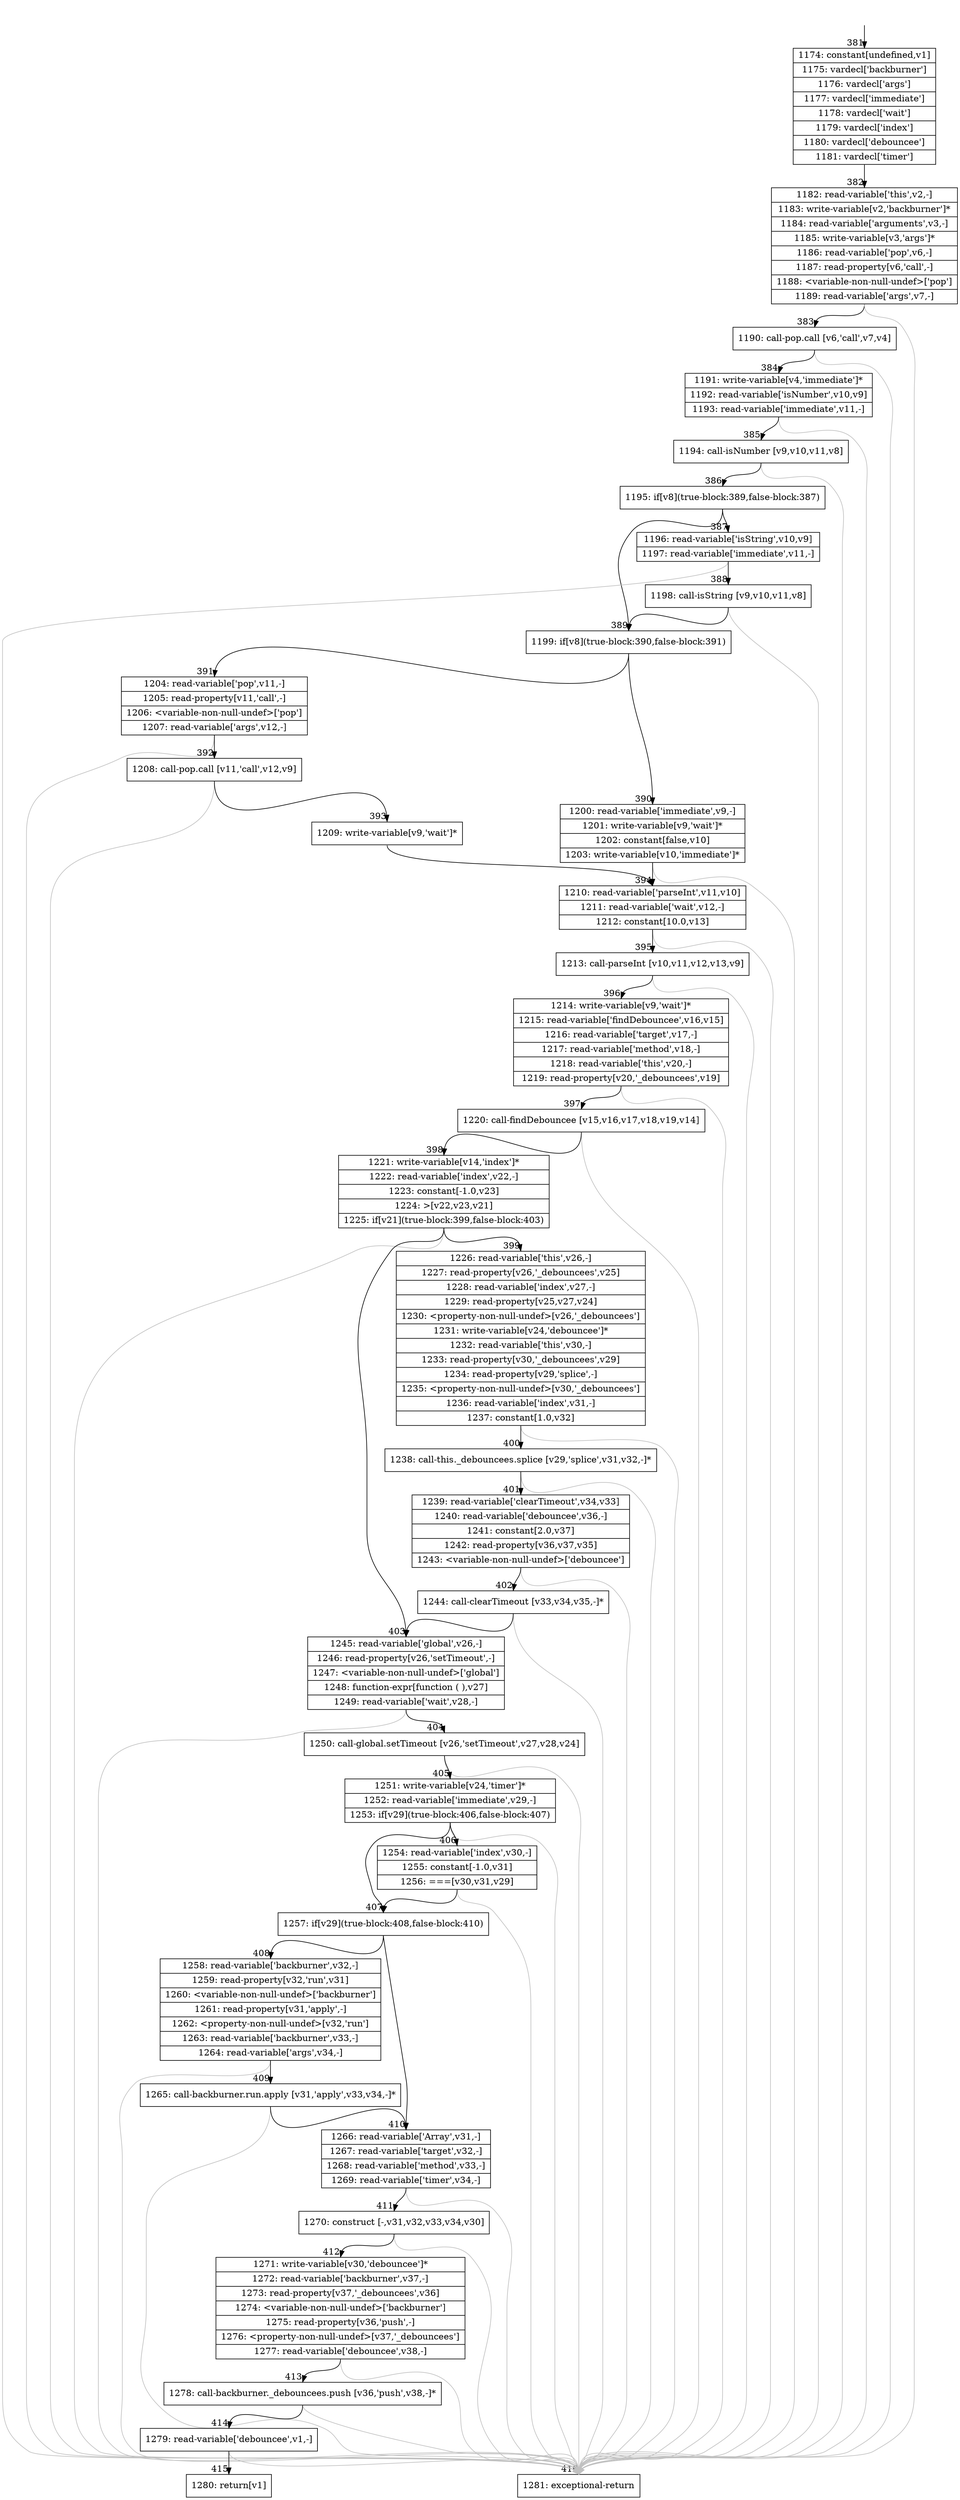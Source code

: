 digraph {
rankdir="TD"
BB_entry19[shape=none,label=""];
BB_entry19 -> BB381 [tailport=s, headport=n, headlabel="    381"]
BB381 [shape=record label="{1174: constant[undefined,v1]|1175: vardecl['backburner']|1176: vardecl['args']|1177: vardecl['immediate']|1178: vardecl['wait']|1179: vardecl['index']|1180: vardecl['debouncee']|1181: vardecl['timer']}" ] 
BB381 -> BB382 [tailport=s, headport=n, headlabel="      382"]
BB382 [shape=record label="{1182: read-variable['this',v2,-]|1183: write-variable[v2,'backburner']*|1184: read-variable['arguments',v3,-]|1185: write-variable[v3,'args']*|1186: read-variable['pop',v6,-]|1187: read-property[v6,'call',-]|1188: \<variable-non-null-undef\>['pop']|1189: read-variable['args',v7,-]}" ] 
BB382 -> BB383 [tailport=s, headport=n, headlabel="      383"]
BB382 -> BB416 [tailport=s, headport=n, color=gray, headlabel="      416"]
BB383 [shape=record label="{1190: call-pop.call [v6,'call',v7,v4]}" ] 
BB383 -> BB384 [tailport=s, headport=n, headlabel="      384"]
BB383 -> BB416 [tailport=s, headport=n, color=gray]
BB384 [shape=record label="{1191: write-variable[v4,'immediate']*|1192: read-variable['isNumber',v10,v9]|1193: read-variable['immediate',v11,-]}" ] 
BB384 -> BB385 [tailport=s, headport=n, headlabel="      385"]
BB384 -> BB416 [tailport=s, headport=n, color=gray]
BB385 [shape=record label="{1194: call-isNumber [v9,v10,v11,v8]}" ] 
BB385 -> BB386 [tailport=s, headport=n, headlabel="      386"]
BB385 -> BB416 [tailport=s, headport=n, color=gray]
BB386 [shape=record label="{1195: if[v8](true-block:389,false-block:387)}" ] 
BB386 -> BB389 [tailport=s, headport=n, headlabel="      389"]
BB386 -> BB387 [tailport=s, headport=n, headlabel="      387"]
BB387 [shape=record label="{1196: read-variable['isString',v10,v9]|1197: read-variable['immediate',v11,-]}" ] 
BB387 -> BB388 [tailport=s, headport=n, headlabel="      388"]
BB387 -> BB416 [tailport=s, headport=n, color=gray]
BB388 [shape=record label="{1198: call-isString [v9,v10,v11,v8]}" ] 
BB388 -> BB389 [tailport=s, headport=n]
BB388 -> BB416 [tailport=s, headport=n, color=gray]
BB389 [shape=record label="{1199: if[v8](true-block:390,false-block:391)}" ] 
BB389 -> BB390 [tailport=s, headport=n, headlabel="      390"]
BB389 -> BB391 [tailport=s, headport=n, headlabel="      391"]
BB390 [shape=record label="{1200: read-variable['immediate',v9,-]|1201: write-variable[v9,'wait']*|1202: constant[false,v10]|1203: write-variable[v10,'immediate']*}" ] 
BB390 -> BB394 [tailport=s, headport=n, headlabel="      394"]
BB390 -> BB416 [tailport=s, headport=n, color=gray]
BB391 [shape=record label="{1204: read-variable['pop',v11,-]|1205: read-property[v11,'call',-]|1206: \<variable-non-null-undef\>['pop']|1207: read-variable['args',v12,-]}" ] 
BB391 -> BB392 [tailport=s, headport=n, headlabel="      392"]
BB391 -> BB416 [tailport=s, headport=n, color=gray]
BB392 [shape=record label="{1208: call-pop.call [v11,'call',v12,v9]}" ] 
BB392 -> BB393 [tailport=s, headport=n, headlabel="      393"]
BB392 -> BB416 [tailport=s, headport=n, color=gray]
BB393 [shape=record label="{1209: write-variable[v9,'wait']*}" ] 
BB393 -> BB394 [tailport=s, headport=n]
BB394 [shape=record label="{1210: read-variable['parseInt',v11,v10]|1211: read-variable['wait',v12,-]|1212: constant[10.0,v13]}" ] 
BB394 -> BB395 [tailport=s, headport=n, headlabel="      395"]
BB394 -> BB416 [tailport=s, headport=n, color=gray]
BB395 [shape=record label="{1213: call-parseInt [v10,v11,v12,v13,v9]}" ] 
BB395 -> BB396 [tailport=s, headport=n, headlabel="      396"]
BB395 -> BB416 [tailport=s, headport=n, color=gray]
BB396 [shape=record label="{1214: write-variable[v9,'wait']*|1215: read-variable['findDebouncee',v16,v15]|1216: read-variable['target',v17,-]|1217: read-variable['method',v18,-]|1218: read-variable['this',v20,-]|1219: read-property[v20,'_debouncees',v19]}" ] 
BB396 -> BB397 [tailport=s, headport=n, headlabel="      397"]
BB396 -> BB416 [tailport=s, headport=n, color=gray]
BB397 [shape=record label="{1220: call-findDebouncee [v15,v16,v17,v18,v19,v14]}" ] 
BB397 -> BB398 [tailport=s, headport=n, headlabel="      398"]
BB397 -> BB416 [tailport=s, headport=n, color=gray]
BB398 [shape=record label="{1221: write-variable[v14,'index']*|1222: read-variable['index',v22,-]|1223: constant[-1.0,v23]|1224: \>[v22,v23,v21]|1225: if[v21](true-block:399,false-block:403)}" ] 
BB398 -> BB399 [tailport=s, headport=n, headlabel="      399"]
BB398 -> BB403 [tailport=s, headport=n, headlabel="      403"]
BB398 -> BB416 [tailport=s, headport=n, color=gray]
BB399 [shape=record label="{1226: read-variable['this',v26,-]|1227: read-property[v26,'_debouncees',v25]|1228: read-variable['index',v27,-]|1229: read-property[v25,v27,v24]|1230: \<property-non-null-undef\>[v26,'_debouncees']|1231: write-variable[v24,'debouncee']*|1232: read-variable['this',v30,-]|1233: read-property[v30,'_debouncees',v29]|1234: read-property[v29,'splice',-]|1235: \<property-non-null-undef\>[v30,'_debouncees']|1236: read-variable['index',v31,-]|1237: constant[1.0,v32]}" ] 
BB399 -> BB400 [tailport=s, headport=n, headlabel="      400"]
BB399 -> BB416 [tailport=s, headport=n, color=gray]
BB400 [shape=record label="{1238: call-this._debouncees.splice [v29,'splice',v31,v32,-]*}" ] 
BB400 -> BB401 [tailport=s, headport=n, headlabel="      401"]
BB400 -> BB416 [tailport=s, headport=n, color=gray]
BB401 [shape=record label="{1239: read-variable['clearTimeout',v34,v33]|1240: read-variable['debouncee',v36,-]|1241: constant[2.0,v37]|1242: read-property[v36,v37,v35]|1243: \<variable-non-null-undef\>['debouncee']}" ] 
BB401 -> BB402 [tailport=s, headport=n, headlabel="      402"]
BB401 -> BB416 [tailport=s, headport=n, color=gray]
BB402 [shape=record label="{1244: call-clearTimeout [v33,v34,v35,-]*}" ] 
BB402 -> BB403 [tailport=s, headport=n]
BB402 -> BB416 [tailport=s, headport=n, color=gray]
BB403 [shape=record label="{1245: read-variable['global',v26,-]|1246: read-property[v26,'setTimeout',-]|1247: \<variable-non-null-undef\>['global']|1248: function-expr[function ( ),v27]|1249: read-variable['wait',v28,-]}" ] 
BB403 -> BB404 [tailport=s, headport=n, headlabel="      404"]
BB403 -> BB416 [tailport=s, headport=n, color=gray]
BB404 [shape=record label="{1250: call-global.setTimeout [v26,'setTimeout',v27,v28,v24]}" ] 
BB404 -> BB405 [tailport=s, headport=n, headlabel="      405"]
BB404 -> BB416 [tailport=s, headport=n, color=gray]
BB405 [shape=record label="{1251: write-variable[v24,'timer']*|1252: read-variable['immediate',v29,-]|1253: if[v29](true-block:406,false-block:407)}" ] 
BB405 -> BB407 [tailport=s, headport=n, headlabel="      407"]
BB405 -> BB406 [tailport=s, headport=n, headlabel="      406"]
BB405 -> BB416 [tailport=s, headport=n, color=gray]
BB406 [shape=record label="{1254: read-variable['index',v30,-]|1255: constant[-1.0,v31]|1256: ===[v30,v31,v29]}" ] 
BB406 -> BB407 [tailport=s, headport=n]
BB406 -> BB416 [tailport=s, headport=n, color=gray]
BB407 [shape=record label="{1257: if[v29](true-block:408,false-block:410)}" ] 
BB407 -> BB408 [tailport=s, headport=n, headlabel="      408"]
BB407 -> BB410 [tailport=s, headport=n, headlabel="      410"]
BB408 [shape=record label="{1258: read-variable['backburner',v32,-]|1259: read-property[v32,'run',v31]|1260: \<variable-non-null-undef\>['backburner']|1261: read-property[v31,'apply',-]|1262: \<property-non-null-undef\>[v32,'run']|1263: read-variable['backburner',v33,-]|1264: read-variable['args',v34,-]}" ] 
BB408 -> BB409 [tailport=s, headport=n, headlabel="      409"]
BB408 -> BB416 [tailport=s, headport=n, color=gray]
BB409 [shape=record label="{1265: call-backburner.run.apply [v31,'apply',v33,v34,-]*}" ] 
BB409 -> BB410 [tailport=s, headport=n]
BB409 -> BB416 [tailport=s, headport=n, color=gray]
BB410 [shape=record label="{1266: read-variable['Array',v31,-]|1267: read-variable['target',v32,-]|1268: read-variable['method',v33,-]|1269: read-variable['timer',v34,-]}" ] 
BB410 -> BB411 [tailport=s, headport=n, headlabel="      411"]
BB410 -> BB416 [tailport=s, headport=n, color=gray]
BB411 [shape=record label="{1270: construct [-,v31,v32,v33,v34,v30]}" ] 
BB411 -> BB412 [tailport=s, headport=n, headlabel="      412"]
BB411 -> BB416 [tailport=s, headport=n, color=gray]
BB412 [shape=record label="{1271: write-variable[v30,'debouncee']*|1272: read-variable['backburner',v37,-]|1273: read-property[v37,'_debouncees',v36]|1274: \<variable-non-null-undef\>['backburner']|1275: read-property[v36,'push',-]|1276: \<property-non-null-undef\>[v37,'_debouncees']|1277: read-variable['debouncee',v38,-]}" ] 
BB412 -> BB413 [tailport=s, headport=n, headlabel="      413"]
BB412 -> BB416 [tailport=s, headport=n, color=gray]
BB413 [shape=record label="{1278: call-backburner._debouncees.push [v36,'push',v38,-]*}" ] 
BB413 -> BB414 [tailport=s, headport=n, headlabel="      414"]
BB413 -> BB416 [tailport=s, headport=n, color=gray]
BB414 [shape=record label="{1279: read-variable['debouncee',v1,-]}" ] 
BB414 -> BB415 [tailport=s, headport=n, headlabel="      415"]
BB414 -> BB416 [tailport=s, headport=n, color=gray]
BB415 [shape=record label="{1280: return[v1]}" ] 
BB416 [shape=record label="{1281: exceptional-return}" ] 
//#$~ 451
}

